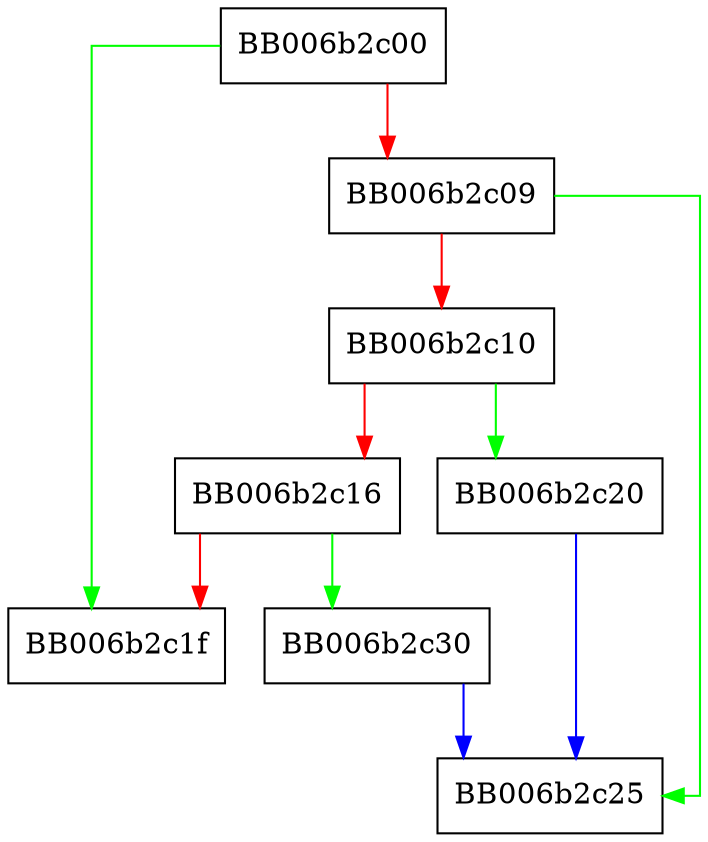 digraph rsa_to_PKCS1_der_does_selection {
  node [shape="box"];
  graph [splines=ortho];
  BB006b2c00 -> BB006b2c1f [color="green"];
  BB006b2c00 -> BB006b2c09 [color="red"];
  BB006b2c09 -> BB006b2c25 [color="green"];
  BB006b2c09 -> BB006b2c10 [color="red"];
  BB006b2c10 -> BB006b2c20 [color="green"];
  BB006b2c10 -> BB006b2c16 [color="red"];
  BB006b2c16 -> BB006b2c30 [color="green"];
  BB006b2c16 -> BB006b2c1f [color="red"];
  BB006b2c20 -> BB006b2c25 [color="blue"];
  BB006b2c30 -> BB006b2c25 [color="blue"];
}